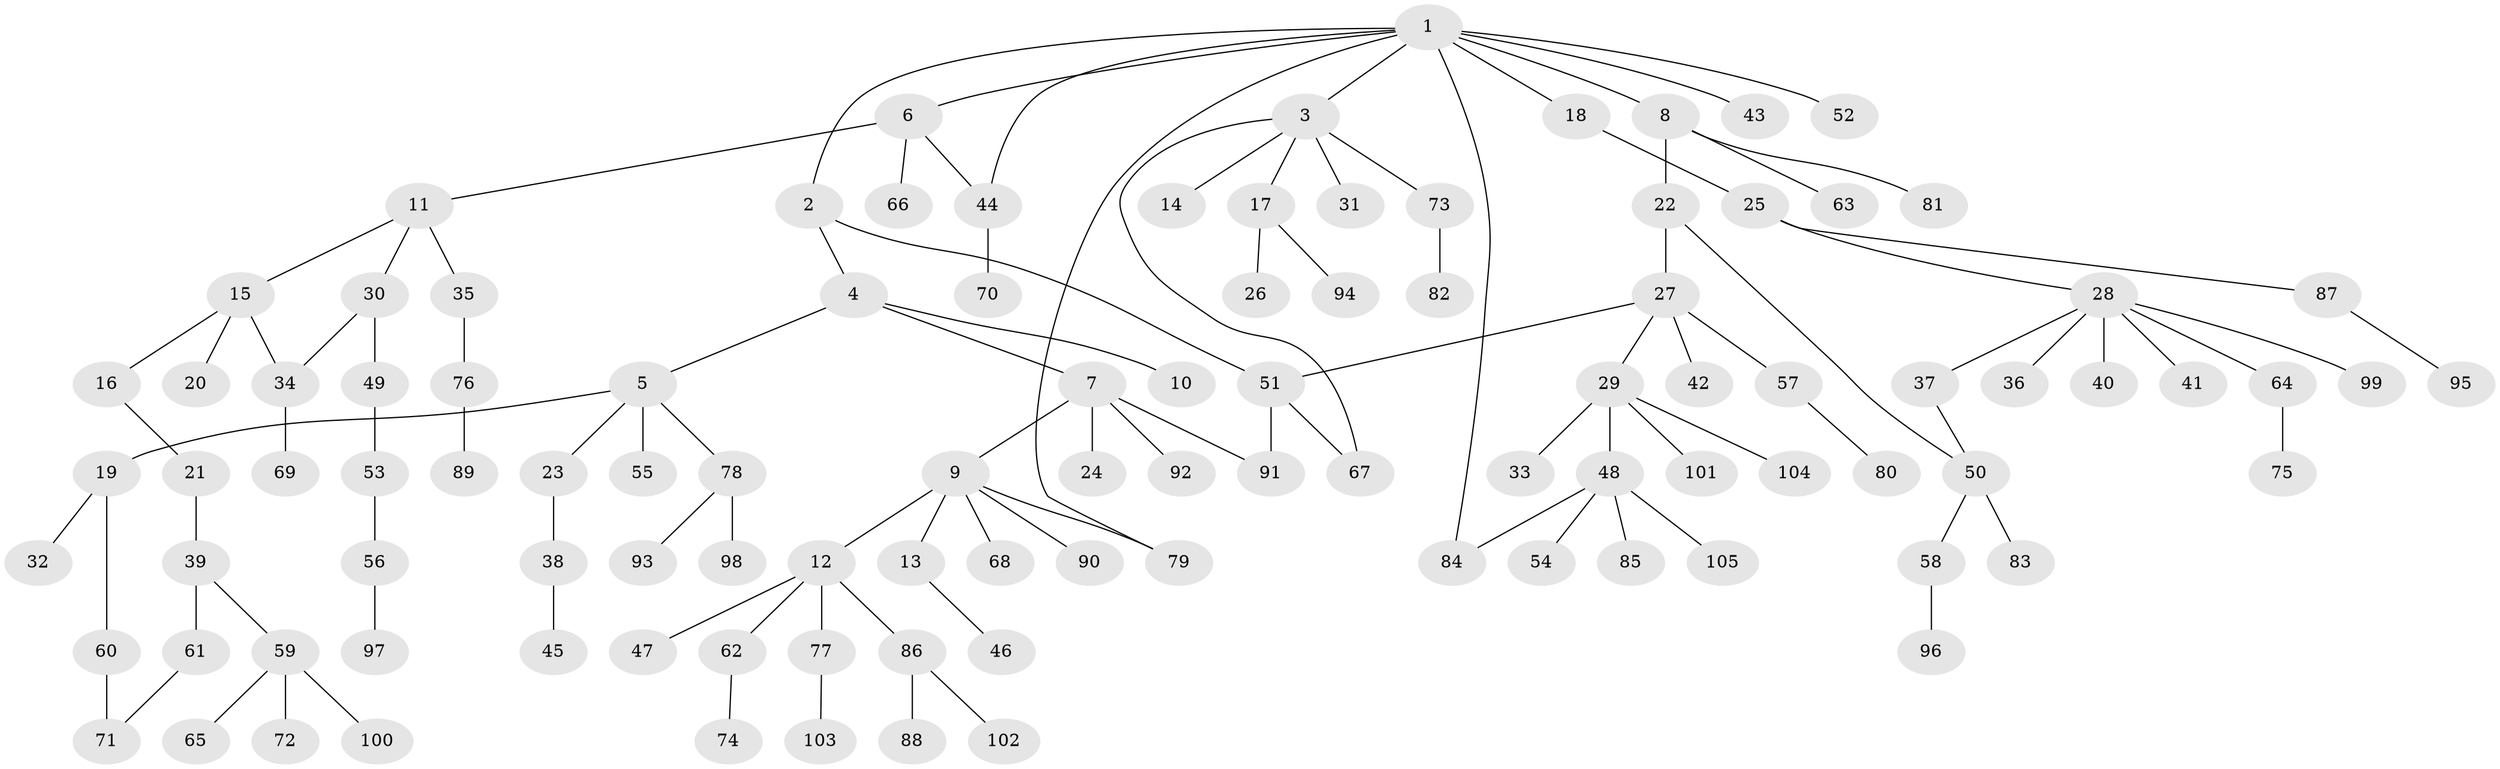 // coarse degree distribution, {9: 0.019230769230769232, 3: 0.07692307692307693, 6: 0.057692307692307696, 5: 0.038461538461538464, 2: 0.17307692307692307, 4: 0.11538461538461539, 1: 0.5192307692307693}
// Generated by graph-tools (version 1.1) at 2025/17/03/04/25 18:17:01]
// undirected, 105 vertices, 113 edges
graph export_dot {
graph [start="1"]
  node [color=gray90,style=filled];
  1;
  2;
  3;
  4;
  5;
  6;
  7;
  8;
  9;
  10;
  11;
  12;
  13;
  14;
  15;
  16;
  17;
  18;
  19;
  20;
  21;
  22;
  23;
  24;
  25;
  26;
  27;
  28;
  29;
  30;
  31;
  32;
  33;
  34;
  35;
  36;
  37;
  38;
  39;
  40;
  41;
  42;
  43;
  44;
  45;
  46;
  47;
  48;
  49;
  50;
  51;
  52;
  53;
  54;
  55;
  56;
  57;
  58;
  59;
  60;
  61;
  62;
  63;
  64;
  65;
  66;
  67;
  68;
  69;
  70;
  71;
  72;
  73;
  74;
  75;
  76;
  77;
  78;
  79;
  80;
  81;
  82;
  83;
  84;
  85;
  86;
  87;
  88;
  89;
  90;
  91;
  92;
  93;
  94;
  95;
  96;
  97;
  98;
  99;
  100;
  101;
  102;
  103;
  104;
  105;
  1 -- 2;
  1 -- 3;
  1 -- 6;
  1 -- 8;
  1 -- 18;
  1 -- 43;
  1 -- 44;
  1 -- 52;
  1 -- 79;
  1 -- 84;
  2 -- 4;
  2 -- 51;
  3 -- 14;
  3 -- 17;
  3 -- 31;
  3 -- 67;
  3 -- 73;
  4 -- 5;
  4 -- 7;
  4 -- 10;
  5 -- 19;
  5 -- 23;
  5 -- 55;
  5 -- 78;
  6 -- 11;
  6 -- 66;
  6 -- 44;
  7 -- 9;
  7 -- 24;
  7 -- 91;
  7 -- 92;
  8 -- 22;
  8 -- 63;
  8 -- 81;
  9 -- 12;
  9 -- 13;
  9 -- 68;
  9 -- 79;
  9 -- 90;
  11 -- 15;
  11 -- 30;
  11 -- 35;
  12 -- 47;
  12 -- 62;
  12 -- 77;
  12 -- 86;
  13 -- 46;
  15 -- 16;
  15 -- 20;
  15 -- 34;
  16 -- 21;
  17 -- 26;
  17 -- 94;
  18 -- 25;
  19 -- 32;
  19 -- 60;
  21 -- 39;
  22 -- 27;
  22 -- 50;
  23 -- 38;
  25 -- 28;
  25 -- 87;
  27 -- 29;
  27 -- 42;
  27 -- 51;
  27 -- 57;
  28 -- 36;
  28 -- 37;
  28 -- 40;
  28 -- 41;
  28 -- 64;
  28 -- 99;
  29 -- 33;
  29 -- 48;
  29 -- 101;
  29 -- 104;
  30 -- 34;
  30 -- 49;
  34 -- 69;
  35 -- 76;
  37 -- 50;
  38 -- 45;
  39 -- 59;
  39 -- 61;
  44 -- 70;
  48 -- 54;
  48 -- 84;
  48 -- 85;
  48 -- 105;
  49 -- 53;
  50 -- 58;
  50 -- 83;
  51 -- 67;
  51 -- 91;
  53 -- 56;
  56 -- 97;
  57 -- 80;
  58 -- 96;
  59 -- 65;
  59 -- 72;
  59 -- 100;
  60 -- 71;
  61 -- 71;
  62 -- 74;
  64 -- 75;
  73 -- 82;
  76 -- 89;
  77 -- 103;
  78 -- 93;
  78 -- 98;
  86 -- 88;
  86 -- 102;
  87 -- 95;
}
